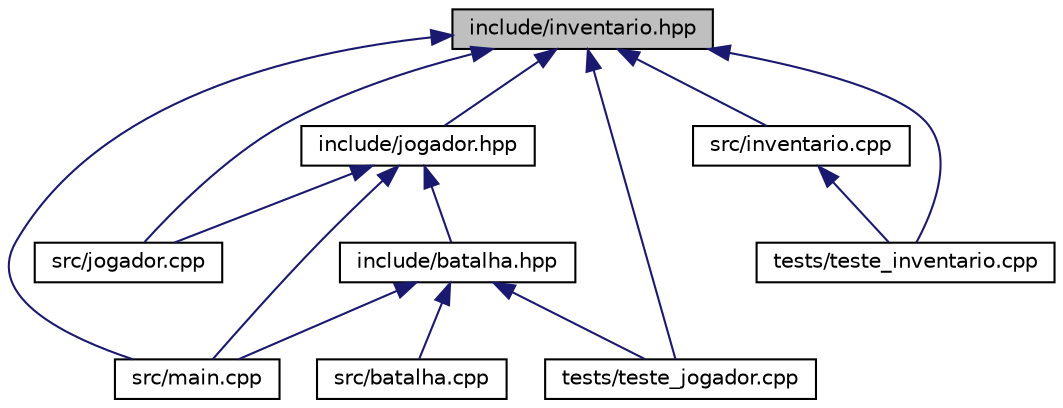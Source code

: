 digraph "include/inventario.hpp"
{
 // LATEX_PDF_SIZE
  edge [fontname="Helvetica",fontsize="10",labelfontname="Helvetica",labelfontsize="10"];
  node [fontname="Helvetica",fontsize="10",shape=record];
  Node1 [label="include/inventario.hpp",height=0.2,width=0.4,color="black", fillcolor="grey75", style="filled", fontcolor="black",tooltip="Classe que crio os itens que o jogador recebe."];
  Node1 -> Node2 [dir="back",color="midnightblue",fontsize="10",style="solid",fontname="Helvetica"];
  Node2 [label="include/jogador.hpp",height=0.2,width=0.4,color="black", fillcolor="white", style="filled",URL="$jogador_8hpp.html",tooltip="A classe jogador herdar atributos da classe Usuário e armazena itens do jogador."];
  Node2 -> Node3 [dir="back",color="midnightblue",fontsize="10",style="solid",fontname="Helvetica"];
  Node3 [label="include/batalha.hpp",height=0.2,width=0.4,color="black", fillcolor="white", style="filled",URL="$batalha_8hpp.html",tooltip="classe responsável por todas as batalhas do jogo"];
  Node3 -> Node4 [dir="back",color="midnightblue",fontsize="10",style="solid",fontname="Helvetica"];
  Node4 [label="src/batalha.cpp",height=0.2,width=0.4,color="black", fillcolor="white", style="filled",URL="$batalha_8cpp.html",tooltip=" "];
  Node3 -> Node5 [dir="back",color="midnightblue",fontsize="10",style="solid",fontname="Helvetica"];
  Node5 [label="src/main.cpp",height=0.2,width=0.4,color="black", fillcolor="white", style="filled",URL="$src_2main_8cpp.html",tooltip=" "];
  Node3 -> Node6 [dir="back",color="midnightblue",fontsize="10",style="solid",fontname="Helvetica"];
  Node6 [label="tests/teste_jogador.cpp",height=0.2,width=0.4,color="black", fillcolor="white", style="filled",URL="$teste__jogador_8cpp.html",tooltip=" "];
  Node2 -> Node7 [dir="back",color="midnightblue",fontsize="10",style="solid",fontname="Helvetica"];
  Node7 [label="src/jogador.cpp",height=0.2,width=0.4,color="black", fillcolor="white", style="filled",URL="$jogador_8cpp.html",tooltip=" "];
  Node2 -> Node5 [dir="back",color="midnightblue",fontsize="10",style="solid",fontname="Helvetica"];
  Node1 -> Node8 [dir="back",color="midnightblue",fontsize="10",style="solid",fontname="Helvetica"];
  Node8 [label="src/inventario.cpp",height=0.2,width=0.4,color="black", fillcolor="white", style="filled",URL="$inventario_8cpp.html",tooltip=" "];
  Node8 -> Node9 [dir="back",color="midnightblue",fontsize="10",style="solid",fontname="Helvetica"];
  Node9 [label="tests/teste_inventario.cpp",height=0.2,width=0.4,color="black", fillcolor="white", style="filled",URL="$teste__inventario_8cpp.html",tooltip=" "];
  Node1 -> Node7 [dir="back",color="midnightblue",fontsize="10",style="solid",fontname="Helvetica"];
  Node1 -> Node5 [dir="back",color="midnightblue",fontsize="10",style="solid",fontname="Helvetica"];
  Node1 -> Node9 [dir="back",color="midnightblue",fontsize="10",style="solid",fontname="Helvetica"];
  Node1 -> Node6 [dir="back",color="midnightblue",fontsize="10",style="solid",fontname="Helvetica"];
}
